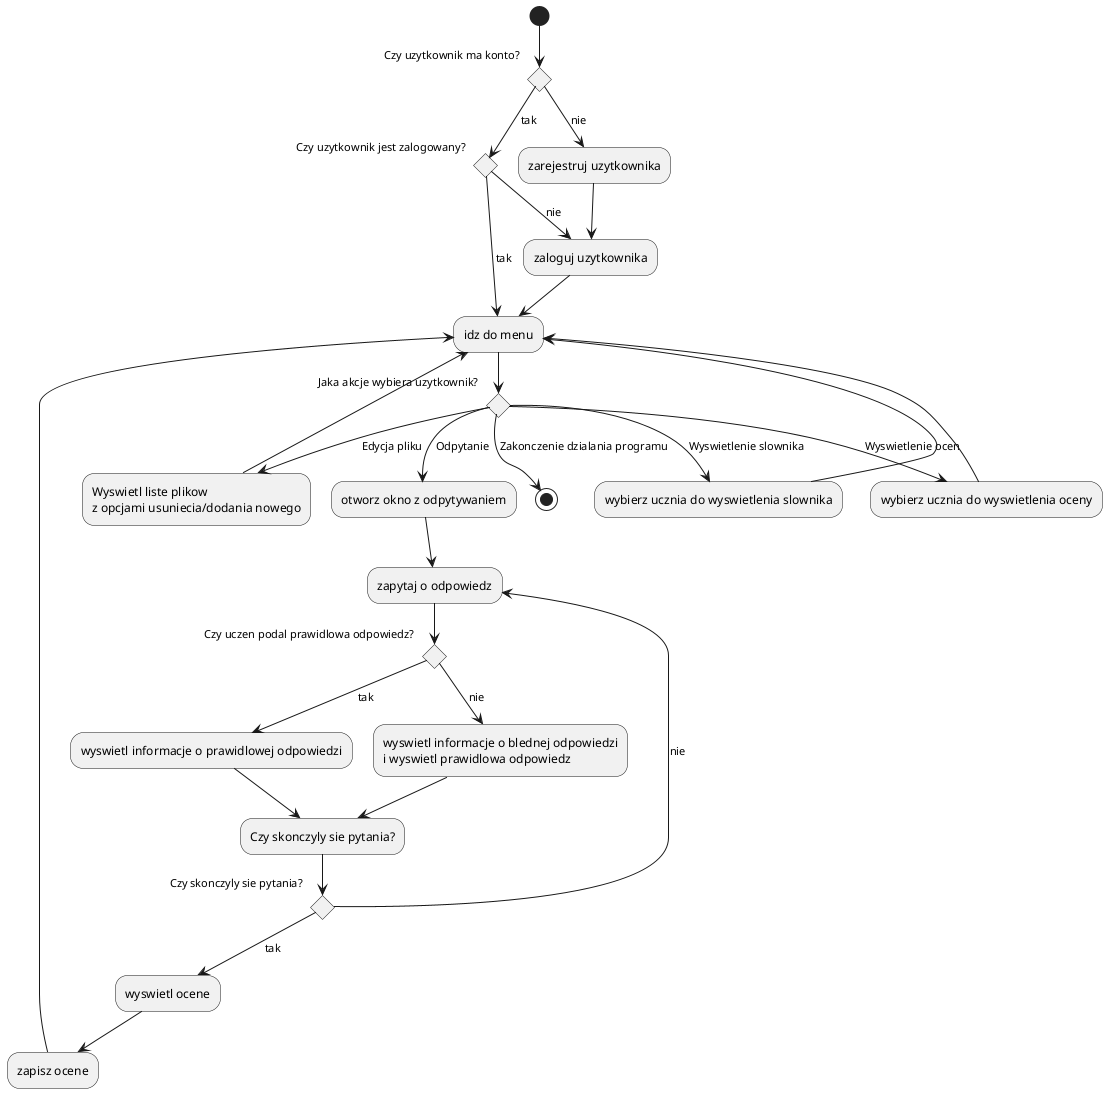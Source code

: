 @startuml

(*) --> if "Czy uzytkownik ma konto?" then 
        --> [tak] if "Czy uzytkownik jest zalogowany?" then
            --> [tak] "idz do menu"
        else
            --> [nie] "zaloguj uzytkownika"
        endif
    else 
        --> [nie] "zarejestruj uzytkownika"
        --> "zaloguj uzytkownika"
        --> "idz do menu"
    endif 
    "idz do menu" --> if "Jaka akcje wybiera uzytkownik?"
        --> [Odpytanie] "otworz okno z odpytywaniem"
        --> "zapytaj o odpowiedz"
        --> if "Czy uczen podal prawidlowa odpowiedz?" then
            --> [tak] "wyswietl informacje o prawidlowej odpowiedzi"
            --> "Czy skonczyly sie pytania?"
        else
            --> [nie] "wyswietl informacje o blednej odpowiedzi\ni wyswietl prawidlowa odpowiedz"
            --> "Czy skonczyly sie pytania?"
        endif
        --> if "Czy skonczyly sie pytania?" then
            --> [tak] "wyswietl ocene"
            -->  "zapisz ocene"
            --> "idz do menu"
        else
            --> [nie] "zapytaj o odpowiedz"
        endif

    else 
        --> [Edycja pliku] "Wyswietl liste plikow\nz opcjami usuniecia/dodania nowego"
        --> "idz do menu"
    else 
        --> [Wyswietlenie slownika] "wybierz ucznia do wyswietlenia slownika"
        --> "idz do menu"
    else
        --> [Wyswietlenie ocen] "wybierz ucznia do wyswietlenia oceny"
        --> "idz do menu"
    else
        --> [Zakonczenie dzialania programu] (*)
    endif

@enduml